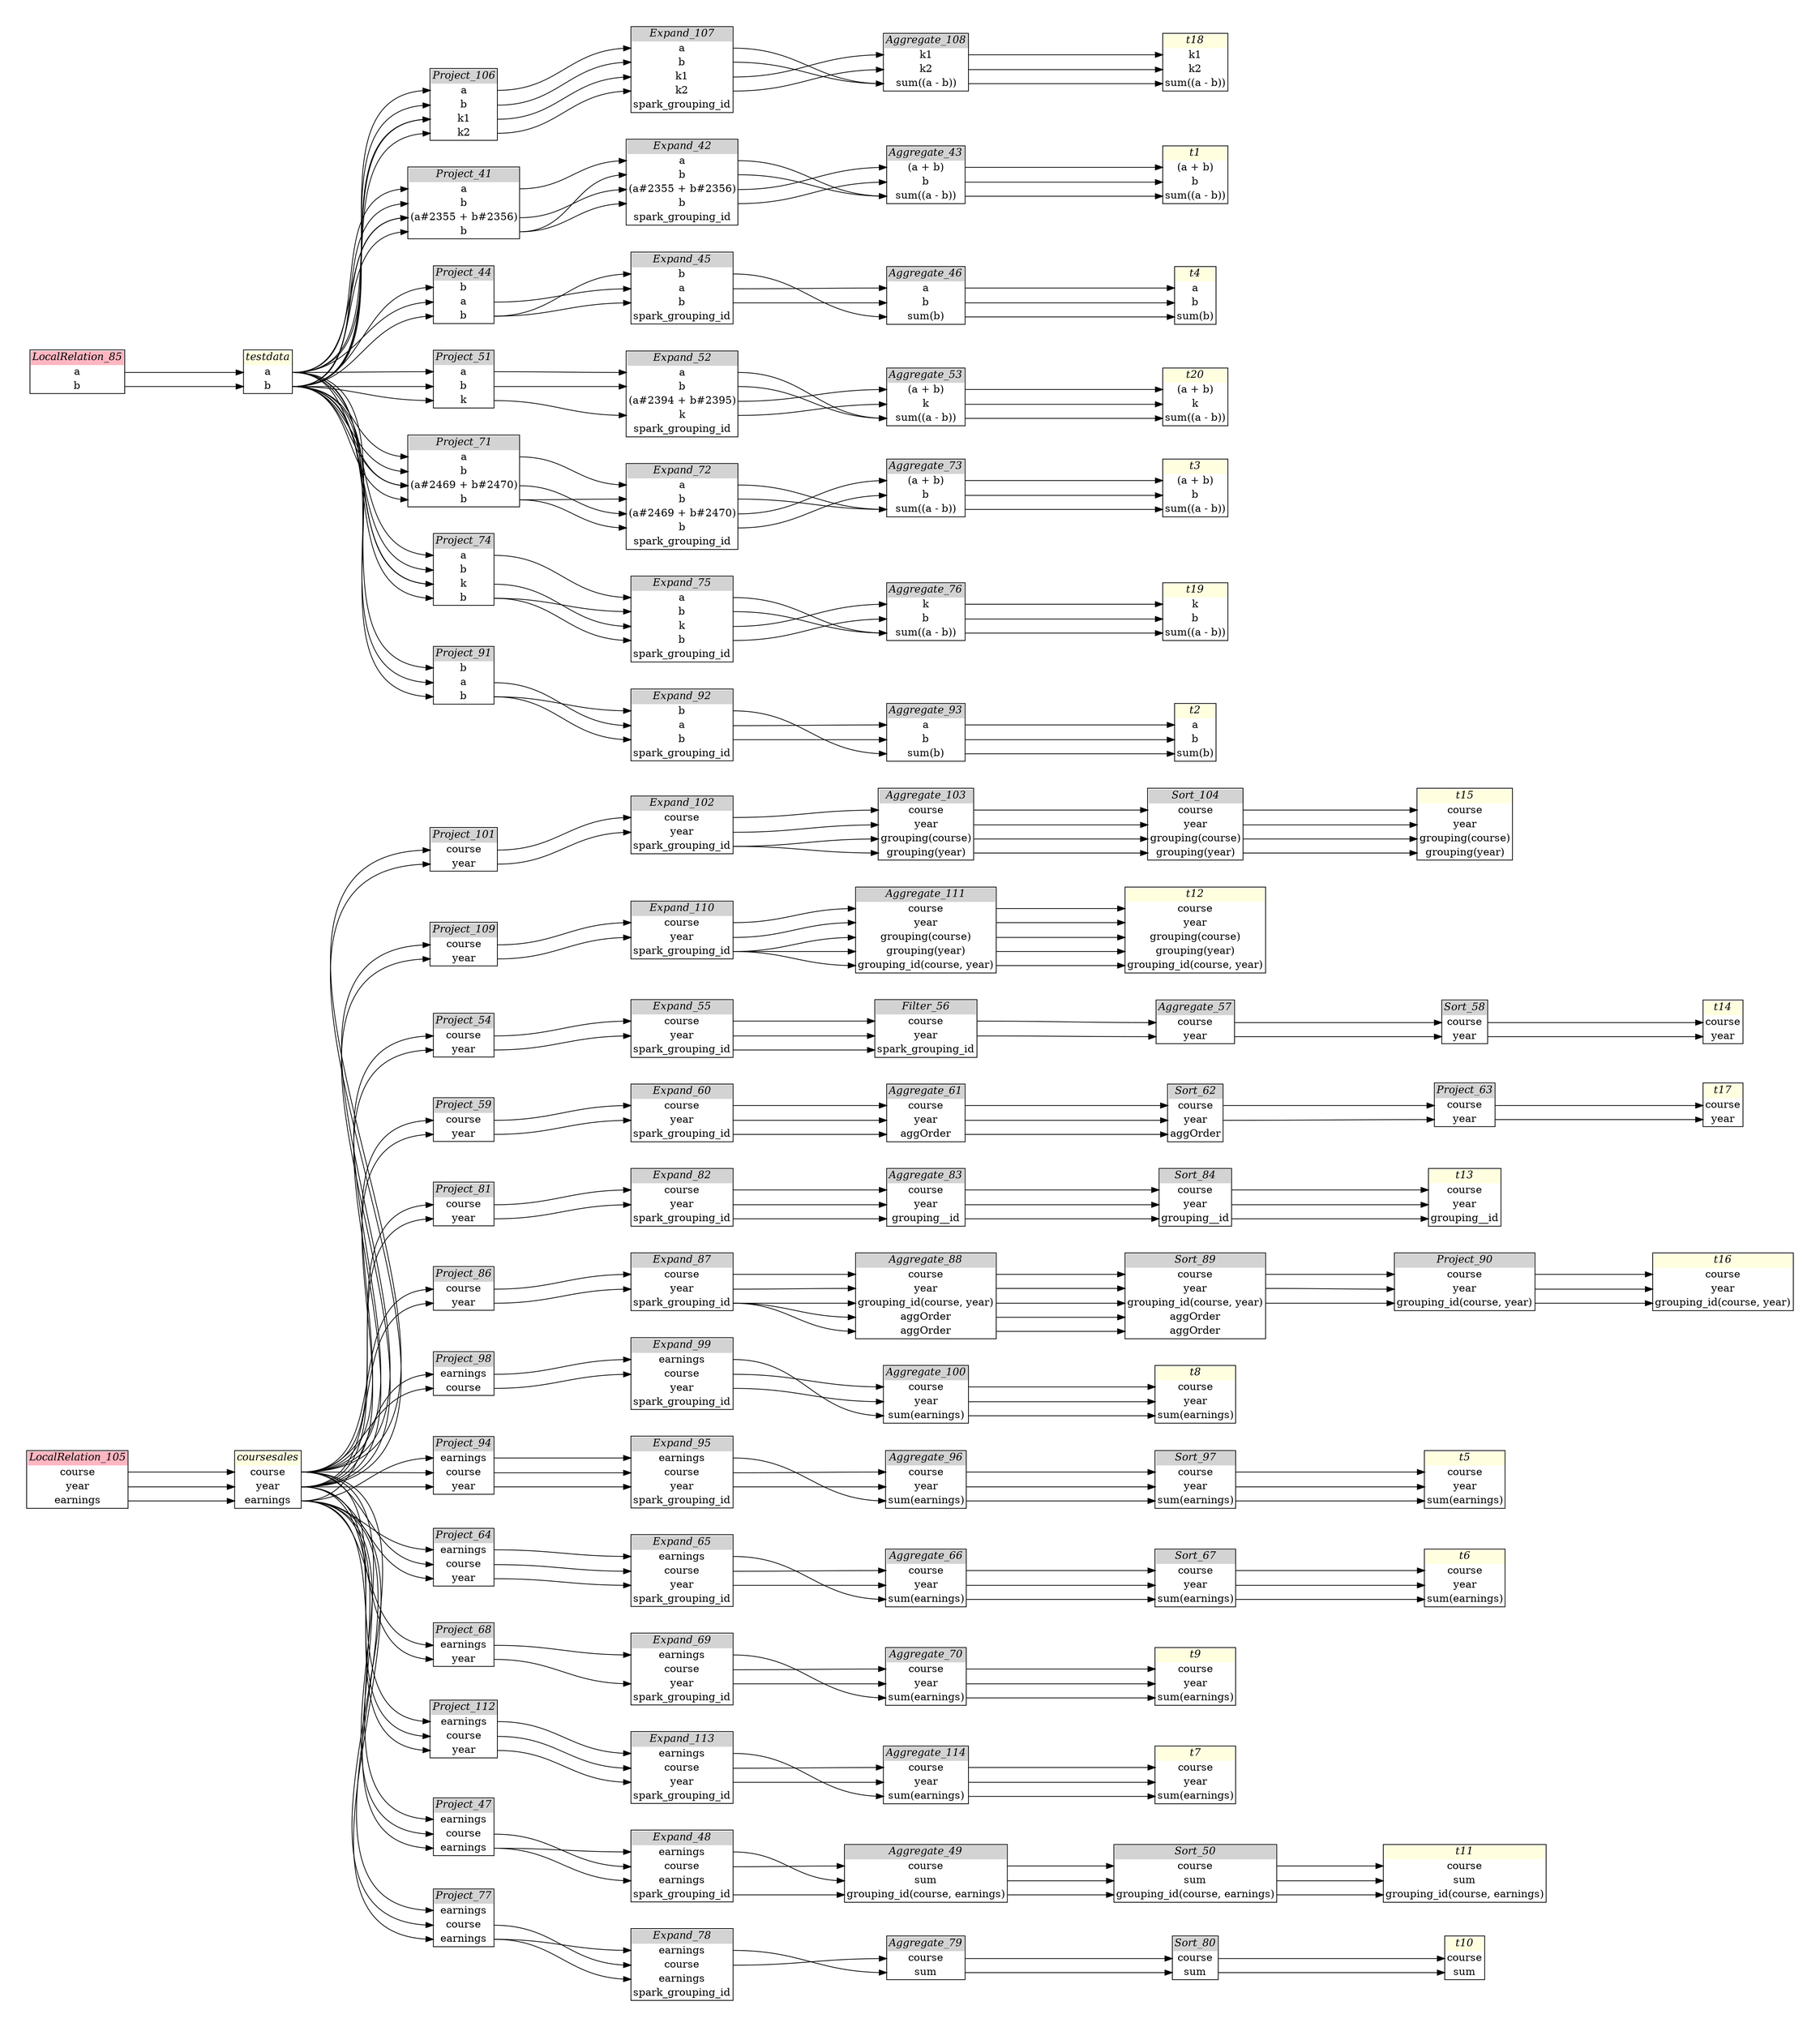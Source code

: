 // Automatically generated by SQLFlowTestSuite


digraph {
  graph [pad="0.5", nodesep="0.5", ranksep="2", fontname="Helvetica"];
  node [shape=plain]
  rankdir=LR;

  
"Aggregate_100" [label=<
<table border="1" cellborder="0" cellspacing="0">
  <tr><td bgcolor="lightgray" port="nodeName"><i>Aggregate_100</i></td></tr>
  <tr><td port="0">course</td></tr>
<tr><td port="1">year</td></tr>
<tr><td port="2">sum(earnings)</td></tr>
</table>>];
         

"Aggregate_103" [label=<
<table border="1" cellborder="0" cellspacing="0">
  <tr><td bgcolor="lightgray" port="nodeName"><i>Aggregate_103</i></td></tr>
  <tr><td port="0">course</td></tr>
<tr><td port="1">year</td></tr>
<tr><td port="2">grouping(course)</td></tr>
<tr><td port="3">grouping(year)</td></tr>
</table>>];
         

"Aggregate_108" [label=<
<table border="1" cellborder="0" cellspacing="0">
  <tr><td bgcolor="lightgray" port="nodeName"><i>Aggregate_108</i></td></tr>
  <tr><td port="0">k1</td></tr>
<tr><td port="1">k2</td></tr>
<tr><td port="2">sum((a - b))</td></tr>
</table>>];
         

"Aggregate_111" [label=<
<table border="1" cellborder="0" cellspacing="0">
  <tr><td bgcolor="lightgray" port="nodeName"><i>Aggregate_111</i></td></tr>
  <tr><td port="0">course</td></tr>
<tr><td port="1">year</td></tr>
<tr><td port="2">grouping(course)</td></tr>
<tr><td port="3">grouping(year)</td></tr>
<tr><td port="4">grouping_id(course, year)</td></tr>
</table>>];
         

"Aggregate_114" [label=<
<table border="1" cellborder="0" cellspacing="0">
  <tr><td bgcolor="lightgray" port="nodeName"><i>Aggregate_114</i></td></tr>
  <tr><td port="0">course</td></tr>
<tr><td port="1">year</td></tr>
<tr><td port="2">sum(earnings)</td></tr>
</table>>];
         

"Aggregate_43" [label=<
<table border="1" cellborder="0" cellspacing="0">
  <tr><td bgcolor="lightgray" port="nodeName"><i>Aggregate_43</i></td></tr>
  <tr><td port="0">(a + b)</td></tr>
<tr><td port="1">b</td></tr>
<tr><td port="2">sum((a - b))</td></tr>
</table>>];
         

"Aggregate_46" [label=<
<table border="1" cellborder="0" cellspacing="0">
  <tr><td bgcolor="lightgray" port="nodeName"><i>Aggregate_46</i></td></tr>
  <tr><td port="0">a</td></tr>
<tr><td port="1">b</td></tr>
<tr><td port="2">sum(b)</td></tr>
</table>>];
         

"Aggregate_49" [label=<
<table border="1" cellborder="0" cellspacing="0">
  <tr><td bgcolor="lightgray" port="nodeName"><i>Aggregate_49</i></td></tr>
  <tr><td port="0">course</td></tr>
<tr><td port="1">sum</td></tr>
<tr><td port="2">grouping_id(course, earnings)</td></tr>
</table>>];
         

"Aggregate_53" [label=<
<table border="1" cellborder="0" cellspacing="0">
  <tr><td bgcolor="lightgray" port="nodeName"><i>Aggregate_53</i></td></tr>
  <tr><td port="0">(a + b)</td></tr>
<tr><td port="1">k</td></tr>
<tr><td port="2">sum((a - b))</td></tr>
</table>>];
         

"Aggregate_57" [label=<
<table border="1" cellborder="0" cellspacing="0">
  <tr><td bgcolor="lightgray" port="nodeName"><i>Aggregate_57</i></td></tr>
  <tr><td port="0">course</td></tr>
<tr><td port="1">year</td></tr>
</table>>];
         

"Aggregate_61" [label=<
<table border="1" cellborder="0" cellspacing="0">
  <tr><td bgcolor="lightgray" port="nodeName"><i>Aggregate_61</i></td></tr>
  <tr><td port="0">course</td></tr>
<tr><td port="1">year</td></tr>
<tr><td port="2">aggOrder</td></tr>
</table>>];
         

"Aggregate_66" [label=<
<table border="1" cellborder="0" cellspacing="0">
  <tr><td bgcolor="lightgray" port="nodeName"><i>Aggregate_66</i></td></tr>
  <tr><td port="0">course</td></tr>
<tr><td port="1">year</td></tr>
<tr><td port="2">sum(earnings)</td></tr>
</table>>];
         

"Aggregate_70" [label=<
<table border="1" cellborder="0" cellspacing="0">
  <tr><td bgcolor="lightgray" port="nodeName"><i>Aggregate_70</i></td></tr>
  <tr><td port="0">course</td></tr>
<tr><td port="1">year</td></tr>
<tr><td port="2">sum(earnings)</td></tr>
</table>>];
         

"Aggregate_73" [label=<
<table border="1" cellborder="0" cellspacing="0">
  <tr><td bgcolor="lightgray" port="nodeName"><i>Aggregate_73</i></td></tr>
  <tr><td port="0">(a + b)</td></tr>
<tr><td port="1">b</td></tr>
<tr><td port="2">sum((a - b))</td></tr>
</table>>];
         

"Aggregate_76" [label=<
<table border="1" cellborder="0" cellspacing="0">
  <tr><td bgcolor="lightgray" port="nodeName"><i>Aggregate_76</i></td></tr>
  <tr><td port="0">k</td></tr>
<tr><td port="1">b</td></tr>
<tr><td port="2">sum((a - b))</td></tr>
</table>>];
         

"Aggregate_79" [label=<
<table border="1" cellborder="0" cellspacing="0">
  <tr><td bgcolor="lightgray" port="nodeName"><i>Aggregate_79</i></td></tr>
  <tr><td port="0">course</td></tr>
<tr><td port="1">sum</td></tr>
</table>>];
         

"Aggregate_83" [label=<
<table border="1" cellborder="0" cellspacing="0">
  <tr><td bgcolor="lightgray" port="nodeName"><i>Aggregate_83</i></td></tr>
  <tr><td port="0">course</td></tr>
<tr><td port="1">year</td></tr>
<tr><td port="2">grouping__id</td></tr>
</table>>];
         

"Aggregate_88" [label=<
<table border="1" cellborder="0" cellspacing="0">
  <tr><td bgcolor="lightgray" port="nodeName"><i>Aggregate_88</i></td></tr>
  <tr><td port="0">course</td></tr>
<tr><td port="1">year</td></tr>
<tr><td port="2">grouping_id(course, year)</td></tr>
<tr><td port="3">aggOrder</td></tr>
<tr><td port="4">aggOrder</td></tr>
</table>>];
         

"Aggregate_93" [label=<
<table border="1" cellborder="0" cellspacing="0">
  <tr><td bgcolor="lightgray" port="nodeName"><i>Aggregate_93</i></td></tr>
  <tr><td port="0">a</td></tr>
<tr><td port="1">b</td></tr>
<tr><td port="2">sum(b)</td></tr>
</table>>];
         

"Aggregate_96" [label=<
<table border="1" cellborder="0" cellspacing="0">
  <tr><td bgcolor="lightgray" port="nodeName"><i>Aggregate_96</i></td></tr>
  <tr><td port="0">course</td></tr>
<tr><td port="1">year</td></tr>
<tr><td port="2">sum(earnings)</td></tr>
</table>>];
         

"Expand_102" [label=<
<table border="1" cellborder="0" cellspacing="0">
  <tr><td bgcolor="lightgray" port="nodeName"><i>Expand_102</i></td></tr>
  <tr><td port="0">course</td></tr>
<tr><td port="1">year</td></tr>
<tr><td port="2">spark_grouping_id</td></tr>
</table>>];
         

"Expand_107" [label=<
<table border="1" cellborder="0" cellspacing="0">
  <tr><td bgcolor="lightgray" port="nodeName"><i>Expand_107</i></td></tr>
  <tr><td port="0">a</td></tr>
<tr><td port="1">b</td></tr>
<tr><td port="2">k1</td></tr>
<tr><td port="3">k2</td></tr>
<tr><td port="4">spark_grouping_id</td></tr>
</table>>];
         

"Expand_110" [label=<
<table border="1" cellborder="0" cellspacing="0">
  <tr><td bgcolor="lightgray" port="nodeName"><i>Expand_110</i></td></tr>
  <tr><td port="0">course</td></tr>
<tr><td port="1">year</td></tr>
<tr><td port="2">spark_grouping_id</td></tr>
</table>>];
         

"Expand_113" [label=<
<table border="1" cellborder="0" cellspacing="0">
  <tr><td bgcolor="lightgray" port="nodeName"><i>Expand_113</i></td></tr>
  <tr><td port="0">earnings</td></tr>
<tr><td port="1">course</td></tr>
<tr><td port="2">year</td></tr>
<tr><td port="3">spark_grouping_id</td></tr>
</table>>];
         

"Expand_42" [label=<
<table border="1" cellborder="0" cellspacing="0">
  <tr><td bgcolor="lightgray" port="nodeName"><i>Expand_42</i></td></tr>
  <tr><td port="0">a</td></tr>
<tr><td port="1">b</td></tr>
<tr><td port="2">(a#2355 + b#2356)</td></tr>
<tr><td port="3">b</td></tr>
<tr><td port="4">spark_grouping_id</td></tr>
</table>>];
         

"Expand_45" [label=<
<table border="1" cellborder="0" cellspacing="0">
  <tr><td bgcolor="lightgray" port="nodeName"><i>Expand_45</i></td></tr>
  <tr><td port="0">b</td></tr>
<tr><td port="1">a</td></tr>
<tr><td port="2">b</td></tr>
<tr><td port="3">spark_grouping_id</td></tr>
</table>>];
         

"Expand_48" [label=<
<table border="1" cellborder="0" cellspacing="0">
  <tr><td bgcolor="lightgray" port="nodeName"><i>Expand_48</i></td></tr>
  <tr><td port="0">earnings</td></tr>
<tr><td port="1">course</td></tr>
<tr><td port="2">earnings</td></tr>
<tr><td port="3">spark_grouping_id</td></tr>
</table>>];
         

"Expand_52" [label=<
<table border="1" cellborder="0" cellspacing="0">
  <tr><td bgcolor="lightgray" port="nodeName"><i>Expand_52</i></td></tr>
  <tr><td port="0">a</td></tr>
<tr><td port="1">b</td></tr>
<tr><td port="2">(a#2394 + b#2395)</td></tr>
<tr><td port="3">k</td></tr>
<tr><td port="4">spark_grouping_id</td></tr>
</table>>];
         

"Expand_55" [label=<
<table border="1" cellborder="0" cellspacing="0">
  <tr><td bgcolor="lightgray" port="nodeName"><i>Expand_55</i></td></tr>
  <tr><td port="0">course</td></tr>
<tr><td port="1">year</td></tr>
<tr><td port="2">spark_grouping_id</td></tr>
</table>>];
         

"Expand_60" [label=<
<table border="1" cellborder="0" cellspacing="0">
  <tr><td bgcolor="lightgray" port="nodeName"><i>Expand_60</i></td></tr>
  <tr><td port="0">course</td></tr>
<tr><td port="1">year</td></tr>
<tr><td port="2">spark_grouping_id</td></tr>
</table>>];
         

"Expand_65" [label=<
<table border="1" cellborder="0" cellspacing="0">
  <tr><td bgcolor="lightgray" port="nodeName"><i>Expand_65</i></td></tr>
  <tr><td port="0">earnings</td></tr>
<tr><td port="1">course</td></tr>
<tr><td port="2">year</td></tr>
<tr><td port="3">spark_grouping_id</td></tr>
</table>>];
         

"Expand_69" [label=<
<table border="1" cellborder="0" cellspacing="0">
  <tr><td bgcolor="lightgray" port="nodeName"><i>Expand_69</i></td></tr>
  <tr><td port="0">earnings</td></tr>
<tr><td port="1">course</td></tr>
<tr><td port="2">year</td></tr>
<tr><td port="3">spark_grouping_id</td></tr>
</table>>];
         

"Expand_72" [label=<
<table border="1" cellborder="0" cellspacing="0">
  <tr><td bgcolor="lightgray" port="nodeName"><i>Expand_72</i></td></tr>
  <tr><td port="0">a</td></tr>
<tr><td port="1">b</td></tr>
<tr><td port="2">(a#2469 + b#2470)</td></tr>
<tr><td port="3">b</td></tr>
<tr><td port="4">spark_grouping_id</td></tr>
</table>>];
         

"Expand_75" [label=<
<table border="1" cellborder="0" cellspacing="0">
  <tr><td bgcolor="lightgray" port="nodeName"><i>Expand_75</i></td></tr>
  <tr><td port="0">a</td></tr>
<tr><td port="1">b</td></tr>
<tr><td port="2">k</td></tr>
<tr><td port="3">b</td></tr>
<tr><td port="4">spark_grouping_id</td></tr>
</table>>];
         

"Expand_78" [label=<
<table border="1" cellborder="0" cellspacing="0">
  <tr><td bgcolor="lightgray" port="nodeName"><i>Expand_78</i></td></tr>
  <tr><td port="0">earnings</td></tr>
<tr><td port="1">course</td></tr>
<tr><td port="2">earnings</td></tr>
<tr><td port="3">spark_grouping_id</td></tr>
</table>>];
         

"Expand_82" [label=<
<table border="1" cellborder="0" cellspacing="0">
  <tr><td bgcolor="lightgray" port="nodeName"><i>Expand_82</i></td></tr>
  <tr><td port="0">course</td></tr>
<tr><td port="1">year</td></tr>
<tr><td port="2">spark_grouping_id</td></tr>
</table>>];
         

"Expand_87" [label=<
<table border="1" cellborder="0" cellspacing="0">
  <tr><td bgcolor="lightgray" port="nodeName"><i>Expand_87</i></td></tr>
  <tr><td port="0">course</td></tr>
<tr><td port="1">year</td></tr>
<tr><td port="2">spark_grouping_id</td></tr>
</table>>];
         

"Expand_92" [label=<
<table border="1" cellborder="0" cellspacing="0">
  <tr><td bgcolor="lightgray" port="nodeName"><i>Expand_92</i></td></tr>
  <tr><td port="0">b</td></tr>
<tr><td port="1">a</td></tr>
<tr><td port="2">b</td></tr>
<tr><td port="3">spark_grouping_id</td></tr>
</table>>];
         

"Expand_95" [label=<
<table border="1" cellborder="0" cellspacing="0">
  <tr><td bgcolor="lightgray" port="nodeName"><i>Expand_95</i></td></tr>
  <tr><td port="0">earnings</td></tr>
<tr><td port="1">course</td></tr>
<tr><td port="2">year</td></tr>
<tr><td port="3">spark_grouping_id</td></tr>
</table>>];
         

"Expand_99" [label=<
<table border="1" cellborder="0" cellspacing="0">
  <tr><td bgcolor="lightgray" port="nodeName"><i>Expand_99</i></td></tr>
  <tr><td port="0">earnings</td></tr>
<tr><td port="1">course</td></tr>
<tr><td port="2">year</td></tr>
<tr><td port="3">spark_grouping_id</td></tr>
</table>>];
         

"Filter_56" [label=<
<table border="1" cellborder="0" cellspacing="0">
  <tr><td bgcolor="lightgray" port="nodeName"><i>Filter_56</i></td></tr>
  <tr><td port="0">course</td></tr>
<tr><td port="1">year</td></tr>
<tr><td port="2">spark_grouping_id</td></tr>
</table>>];
         

"LocalRelation_105" [label=<
<table border="1" cellborder="0" cellspacing="0">
  <tr><td bgcolor="lightpink" port="nodeName"><i>LocalRelation_105</i></td></tr>
  <tr><td port="0">course</td></tr>
<tr><td port="1">year</td></tr>
<tr><td port="2">earnings</td></tr>
</table>>];
       

"LocalRelation_85" [label=<
<table border="1" cellborder="0" cellspacing="0">
  <tr><td bgcolor="lightpink" port="nodeName"><i>LocalRelation_85</i></td></tr>
  <tr><td port="0">a</td></tr>
<tr><td port="1">b</td></tr>
</table>>];
       

"Project_101" [label=<
<table border="1" cellborder="0" cellspacing="0">
  <tr><td bgcolor="lightgray" port="nodeName"><i>Project_101</i></td></tr>
  <tr><td port="0">course</td></tr>
<tr><td port="1">year</td></tr>
</table>>];
         

"Project_106" [label=<
<table border="1" cellborder="0" cellspacing="0">
  <tr><td bgcolor="lightgray" port="nodeName"><i>Project_106</i></td></tr>
  <tr><td port="0">a</td></tr>
<tr><td port="1">b</td></tr>
<tr><td port="2">k1</td></tr>
<tr><td port="3">k2</td></tr>
</table>>];
         

"Project_109" [label=<
<table border="1" cellborder="0" cellspacing="0">
  <tr><td bgcolor="lightgray" port="nodeName"><i>Project_109</i></td></tr>
  <tr><td port="0">course</td></tr>
<tr><td port="1">year</td></tr>
</table>>];
         

"Project_112" [label=<
<table border="1" cellborder="0" cellspacing="0">
  <tr><td bgcolor="lightgray" port="nodeName"><i>Project_112</i></td></tr>
  <tr><td port="0">earnings</td></tr>
<tr><td port="1">course</td></tr>
<tr><td port="2">year</td></tr>
</table>>];
         

"Project_41" [label=<
<table border="1" cellborder="0" cellspacing="0">
  <tr><td bgcolor="lightgray" port="nodeName"><i>Project_41</i></td></tr>
  <tr><td port="0">a</td></tr>
<tr><td port="1">b</td></tr>
<tr><td port="2">(a#2355 + b#2356)</td></tr>
<tr><td port="3">b</td></tr>
</table>>];
         

"Project_44" [label=<
<table border="1" cellborder="0" cellspacing="0">
  <tr><td bgcolor="lightgray" port="nodeName"><i>Project_44</i></td></tr>
  <tr><td port="0">b</td></tr>
<tr><td port="1">a</td></tr>
<tr><td port="2">b</td></tr>
</table>>];
         

"Project_47" [label=<
<table border="1" cellborder="0" cellspacing="0">
  <tr><td bgcolor="lightgray" port="nodeName"><i>Project_47</i></td></tr>
  <tr><td port="0">earnings</td></tr>
<tr><td port="1">course</td></tr>
<tr><td port="2">earnings</td></tr>
</table>>];
         

"Project_51" [label=<
<table border="1" cellborder="0" cellspacing="0">
  <tr><td bgcolor="lightgray" port="nodeName"><i>Project_51</i></td></tr>
  <tr><td port="0">a</td></tr>
<tr><td port="1">b</td></tr>
<tr><td port="2">k</td></tr>
</table>>];
         

"Project_54" [label=<
<table border="1" cellborder="0" cellspacing="0">
  <tr><td bgcolor="lightgray" port="nodeName"><i>Project_54</i></td></tr>
  <tr><td port="0">course</td></tr>
<tr><td port="1">year</td></tr>
</table>>];
         

"Project_59" [label=<
<table border="1" cellborder="0" cellspacing="0">
  <tr><td bgcolor="lightgray" port="nodeName"><i>Project_59</i></td></tr>
  <tr><td port="0">course</td></tr>
<tr><td port="1">year</td></tr>
</table>>];
         

"Project_63" [label=<
<table border="1" cellborder="0" cellspacing="0">
  <tr><td bgcolor="lightgray" port="nodeName"><i>Project_63</i></td></tr>
  <tr><td port="0">course</td></tr>
<tr><td port="1">year</td></tr>
</table>>];
         

"Project_64" [label=<
<table border="1" cellborder="0" cellspacing="0">
  <tr><td bgcolor="lightgray" port="nodeName"><i>Project_64</i></td></tr>
  <tr><td port="0">earnings</td></tr>
<tr><td port="1">course</td></tr>
<tr><td port="2">year</td></tr>
</table>>];
         

"Project_68" [label=<
<table border="1" cellborder="0" cellspacing="0">
  <tr><td bgcolor="lightgray" port="nodeName"><i>Project_68</i></td></tr>
  <tr><td port="0">earnings</td></tr>
<tr><td port="1">year</td></tr>
</table>>];
         

"Project_71" [label=<
<table border="1" cellborder="0" cellspacing="0">
  <tr><td bgcolor="lightgray" port="nodeName"><i>Project_71</i></td></tr>
  <tr><td port="0">a</td></tr>
<tr><td port="1">b</td></tr>
<tr><td port="2">(a#2469 + b#2470)</td></tr>
<tr><td port="3">b</td></tr>
</table>>];
         

"Project_74" [label=<
<table border="1" cellborder="0" cellspacing="0">
  <tr><td bgcolor="lightgray" port="nodeName"><i>Project_74</i></td></tr>
  <tr><td port="0">a</td></tr>
<tr><td port="1">b</td></tr>
<tr><td port="2">k</td></tr>
<tr><td port="3">b</td></tr>
</table>>];
         

"Project_77" [label=<
<table border="1" cellborder="0" cellspacing="0">
  <tr><td bgcolor="lightgray" port="nodeName"><i>Project_77</i></td></tr>
  <tr><td port="0">earnings</td></tr>
<tr><td port="1">course</td></tr>
<tr><td port="2">earnings</td></tr>
</table>>];
         

"Project_81" [label=<
<table border="1" cellborder="0" cellspacing="0">
  <tr><td bgcolor="lightgray" port="nodeName"><i>Project_81</i></td></tr>
  <tr><td port="0">course</td></tr>
<tr><td port="1">year</td></tr>
</table>>];
         

"Project_86" [label=<
<table border="1" cellborder="0" cellspacing="0">
  <tr><td bgcolor="lightgray" port="nodeName"><i>Project_86</i></td></tr>
  <tr><td port="0">course</td></tr>
<tr><td port="1">year</td></tr>
</table>>];
         

"Project_90" [label=<
<table border="1" cellborder="0" cellspacing="0">
  <tr><td bgcolor="lightgray" port="nodeName"><i>Project_90</i></td></tr>
  <tr><td port="0">course</td></tr>
<tr><td port="1">year</td></tr>
<tr><td port="2">grouping_id(course, year)</td></tr>
</table>>];
         

"Project_91" [label=<
<table border="1" cellborder="0" cellspacing="0">
  <tr><td bgcolor="lightgray" port="nodeName"><i>Project_91</i></td></tr>
  <tr><td port="0">b</td></tr>
<tr><td port="1">a</td></tr>
<tr><td port="2">b</td></tr>
</table>>];
         

"Project_94" [label=<
<table border="1" cellborder="0" cellspacing="0">
  <tr><td bgcolor="lightgray" port="nodeName"><i>Project_94</i></td></tr>
  <tr><td port="0">earnings</td></tr>
<tr><td port="1">course</td></tr>
<tr><td port="2">year</td></tr>
</table>>];
         

"Project_98" [label=<
<table border="1" cellborder="0" cellspacing="0">
  <tr><td bgcolor="lightgray" port="nodeName"><i>Project_98</i></td></tr>
  <tr><td port="0">earnings</td></tr>
<tr><td port="1">course</td></tr>
</table>>];
         

"Sort_104" [label=<
<table border="1" cellborder="0" cellspacing="0">
  <tr><td bgcolor="lightgray" port="nodeName"><i>Sort_104</i></td></tr>
  <tr><td port="0">course</td></tr>
<tr><td port="1">year</td></tr>
<tr><td port="2">grouping(course)</td></tr>
<tr><td port="3">grouping(year)</td></tr>
</table>>];
         

"Sort_50" [label=<
<table border="1" cellborder="0" cellspacing="0">
  <tr><td bgcolor="lightgray" port="nodeName"><i>Sort_50</i></td></tr>
  <tr><td port="0">course</td></tr>
<tr><td port="1">sum</td></tr>
<tr><td port="2">grouping_id(course, earnings)</td></tr>
</table>>];
         

"Sort_58" [label=<
<table border="1" cellborder="0" cellspacing="0">
  <tr><td bgcolor="lightgray" port="nodeName"><i>Sort_58</i></td></tr>
  <tr><td port="0">course</td></tr>
<tr><td port="1">year</td></tr>
</table>>];
         

"Sort_62" [label=<
<table border="1" cellborder="0" cellspacing="0">
  <tr><td bgcolor="lightgray" port="nodeName"><i>Sort_62</i></td></tr>
  <tr><td port="0">course</td></tr>
<tr><td port="1">year</td></tr>
<tr><td port="2">aggOrder</td></tr>
</table>>];
         

"Sort_67" [label=<
<table border="1" cellborder="0" cellspacing="0">
  <tr><td bgcolor="lightgray" port="nodeName"><i>Sort_67</i></td></tr>
  <tr><td port="0">course</td></tr>
<tr><td port="1">year</td></tr>
<tr><td port="2">sum(earnings)</td></tr>
</table>>];
         

"Sort_80" [label=<
<table border="1" cellborder="0" cellspacing="0">
  <tr><td bgcolor="lightgray" port="nodeName"><i>Sort_80</i></td></tr>
  <tr><td port="0">course</td></tr>
<tr><td port="1">sum</td></tr>
</table>>];
         

"Sort_84" [label=<
<table border="1" cellborder="0" cellspacing="0">
  <tr><td bgcolor="lightgray" port="nodeName"><i>Sort_84</i></td></tr>
  <tr><td port="0">course</td></tr>
<tr><td port="1">year</td></tr>
<tr><td port="2">grouping__id</td></tr>
</table>>];
         

"Sort_89" [label=<
<table border="1" cellborder="0" cellspacing="0">
  <tr><td bgcolor="lightgray" port="nodeName"><i>Sort_89</i></td></tr>
  <tr><td port="0">course</td></tr>
<tr><td port="1">year</td></tr>
<tr><td port="2">grouping_id(course, year)</td></tr>
<tr><td port="3">aggOrder</td></tr>
<tr><td port="4">aggOrder</td></tr>
</table>>];
         

"Sort_97" [label=<
<table border="1" cellborder="0" cellspacing="0">
  <tr><td bgcolor="lightgray" port="nodeName"><i>Sort_97</i></td></tr>
  <tr><td port="0">course</td></tr>
<tr><td port="1">year</td></tr>
<tr><td port="2">sum(earnings)</td></tr>
</table>>];
         

"coursesales" [label=<
<table border="1" cellborder="0" cellspacing="0">
  <tr><td bgcolor="lightyellow" port="nodeName"><i>coursesales</i></td></tr>
  <tr><td port="0">course</td></tr>
<tr><td port="1">year</td></tr>
<tr><td port="2">earnings</td></tr>
</table>>];
       

"coursesales" [label=<
<table border="1" cellborder="0" cellspacing="0">
  <tr><td bgcolor="lightyellow" port="nodeName"><i>coursesales</i></td></tr>
  <tr><td port="0">course</td></tr>
<tr><td port="1">year</td></tr>
<tr><td port="2">earnings</td></tr>
</table>>];
       

"coursesales" [label=<
<table border="1" cellborder="0" cellspacing="0">
  <tr><td bgcolor="lightyellow" port="nodeName"><i>coursesales</i></td></tr>
  <tr><td port="0">course</td></tr>
<tr><td port="1">year</td></tr>
<tr><td port="2">earnings</td></tr>
</table>>];
       

"coursesales" [label=<
<table border="1" cellborder="0" cellspacing="0">
  <tr><td bgcolor="lightyellow" port="nodeName"><i>coursesales</i></td></tr>
  <tr><td port="0">course</td></tr>
<tr><td port="1">year</td></tr>
<tr><td port="2">earnings</td></tr>
</table>>];
       

"coursesales" [label=<
<table border="1" cellborder="0" cellspacing="0">
  <tr><td bgcolor="lightyellow" port="nodeName"><i>coursesales</i></td></tr>
  <tr><td port="0">course</td></tr>
<tr><td port="1">year</td></tr>
<tr><td port="2">earnings</td></tr>
</table>>];
       

"coursesales" [label=<
<table border="1" cellborder="0" cellspacing="0">
  <tr><td bgcolor="lightyellow" port="nodeName"><i>coursesales</i></td></tr>
  <tr><td port="0">course</td></tr>
<tr><td port="1">year</td></tr>
<tr><td port="2">earnings</td></tr>
</table>>];
       

"coursesales" [label=<
<table border="1" cellborder="0" cellspacing="0">
  <tr><td bgcolor="lightyellow" port="nodeName"><i>coursesales</i></td></tr>
  <tr><td port="0">course</td></tr>
<tr><td port="1">year</td></tr>
<tr><td port="2">earnings</td></tr>
</table>>];
       

"coursesales" [label=<
<table border="1" cellborder="0" cellspacing="0">
  <tr><td bgcolor="lightyellow" port="nodeName"><i>coursesales</i></td></tr>
  <tr><td port="0">course</td></tr>
<tr><td port="1">year</td></tr>
<tr><td port="2">earnings</td></tr>
</table>>];
       

"coursesales" [label=<
<table border="1" cellborder="0" cellspacing="0">
  <tr><td bgcolor="lightyellow" port="nodeName"><i>coursesales</i></td></tr>
  <tr><td port="0">course</td></tr>
<tr><td port="1">year</td></tr>
<tr><td port="2">earnings</td></tr>
</table>>];
       

"coursesales" [label=<
<table border="1" cellborder="0" cellspacing="0">
  <tr><td bgcolor="lightyellow" port="nodeName"><i>coursesales</i></td></tr>
  <tr><td port="0">course</td></tr>
<tr><td port="1">year</td></tr>
<tr><td port="2">earnings</td></tr>
</table>>];
       

"coursesales" [label=<
<table border="1" cellborder="0" cellspacing="0">
  <tr><td bgcolor="lightyellow" port="nodeName"><i>coursesales</i></td></tr>
  <tr><td port="0">course</td></tr>
<tr><td port="1">year</td></tr>
<tr><td port="2">earnings</td></tr>
</table>>];
       

"coursesales" [label=<
<table border="1" cellborder="0" cellspacing="0">
  <tr><td bgcolor="lightyellow" port="nodeName"><i>coursesales</i></td></tr>
  <tr><td port="0">course</td></tr>
<tr><td port="1">year</td></tr>
<tr><td port="2">earnings</td></tr>
</table>>];
       

"coursesales" [label=<
<table border="1" cellborder="0" cellspacing="0">
  <tr><td bgcolor="lightyellow" port="nodeName"><i>coursesales</i></td></tr>
  <tr><td port="0">course</td></tr>
<tr><td port="1">year</td></tr>
<tr><td port="2">earnings</td></tr>
</table>>];
       

"coursesales" [label=<
<table border="1" cellborder="0" cellspacing="0">
  <tr><td bgcolor="lightyellow" port="nodeName"><i>coursesales</i></td></tr>
  <tr><td port="0">course</td></tr>
<tr><td port="1">year</td></tr>
<tr><td port="2">earnings</td></tr>
</table>>];
           

"t1" [label=<
<table border="1" cellborder="0" cellspacing="0">
  <tr><td bgcolor="lightyellow" port="nodeName"><i>t1</i></td></tr>
  <tr><td port="0">(a + b)</td></tr>
<tr><td port="1">b</td></tr>
<tr><td port="2">sum((a - b))</td></tr>
</table>>];
           

"t10" [label=<
<table border="1" cellborder="0" cellspacing="0">
  <tr><td bgcolor="lightyellow" port="nodeName"><i>t10</i></td></tr>
  <tr><td port="0">course</td></tr>
<tr><td port="1">sum</td></tr>
</table>>];
           

"t11" [label=<
<table border="1" cellborder="0" cellspacing="0">
  <tr><td bgcolor="lightyellow" port="nodeName"><i>t11</i></td></tr>
  <tr><td port="0">course</td></tr>
<tr><td port="1">sum</td></tr>
<tr><td port="2">grouping_id(course, earnings)</td></tr>
</table>>];
           

"t12" [label=<
<table border="1" cellborder="0" cellspacing="0">
  <tr><td bgcolor="lightyellow" port="nodeName"><i>t12</i></td></tr>
  <tr><td port="0">course</td></tr>
<tr><td port="1">year</td></tr>
<tr><td port="2">grouping(course)</td></tr>
<tr><td port="3">grouping(year)</td></tr>
<tr><td port="4">grouping_id(course, year)</td></tr>
</table>>];
           

"t13" [label=<
<table border="1" cellborder="0" cellspacing="0">
  <tr><td bgcolor="lightyellow" port="nodeName"><i>t13</i></td></tr>
  <tr><td port="0">course</td></tr>
<tr><td port="1">year</td></tr>
<tr><td port="2">grouping__id</td></tr>
</table>>];
           

"t14" [label=<
<table border="1" cellborder="0" cellspacing="0">
  <tr><td bgcolor="lightyellow" port="nodeName"><i>t14</i></td></tr>
  <tr><td port="0">course</td></tr>
<tr><td port="1">year</td></tr>
</table>>];
           

"t15" [label=<
<table border="1" cellborder="0" cellspacing="0">
  <tr><td bgcolor="lightyellow" port="nodeName"><i>t15</i></td></tr>
  <tr><td port="0">course</td></tr>
<tr><td port="1">year</td></tr>
<tr><td port="2">grouping(course)</td></tr>
<tr><td port="3">grouping(year)</td></tr>
</table>>];
           

"t16" [label=<
<table border="1" cellborder="0" cellspacing="0">
  <tr><td bgcolor="lightyellow" port="nodeName"><i>t16</i></td></tr>
  <tr><td port="0">course</td></tr>
<tr><td port="1">year</td></tr>
<tr><td port="2">grouping_id(course, year)</td></tr>
</table>>];
           

"t17" [label=<
<table border="1" cellborder="0" cellspacing="0">
  <tr><td bgcolor="lightyellow" port="nodeName"><i>t17</i></td></tr>
  <tr><td port="0">course</td></tr>
<tr><td port="1">year</td></tr>
</table>>];
           

"t18" [label=<
<table border="1" cellborder="0" cellspacing="0">
  <tr><td bgcolor="lightyellow" port="nodeName"><i>t18</i></td></tr>
  <tr><td port="0">k1</td></tr>
<tr><td port="1">k2</td></tr>
<tr><td port="2">sum((a - b))</td></tr>
</table>>];
           

"t19" [label=<
<table border="1" cellborder="0" cellspacing="0">
  <tr><td bgcolor="lightyellow" port="nodeName"><i>t19</i></td></tr>
  <tr><td port="0">k</td></tr>
<tr><td port="1">b</td></tr>
<tr><td port="2">sum((a - b))</td></tr>
</table>>];
           

"t2" [label=<
<table border="1" cellborder="0" cellspacing="0">
  <tr><td bgcolor="lightyellow" port="nodeName"><i>t2</i></td></tr>
  <tr><td port="0">a</td></tr>
<tr><td port="1">b</td></tr>
<tr><td port="2">sum(b)</td></tr>
</table>>];
           

"t20" [label=<
<table border="1" cellborder="0" cellspacing="0">
  <tr><td bgcolor="lightyellow" port="nodeName"><i>t20</i></td></tr>
  <tr><td port="0">(a + b)</td></tr>
<tr><td port="1">k</td></tr>
<tr><td port="2">sum((a - b))</td></tr>
</table>>];
           

"t3" [label=<
<table border="1" cellborder="0" cellspacing="0">
  <tr><td bgcolor="lightyellow" port="nodeName"><i>t3</i></td></tr>
  <tr><td port="0">(a + b)</td></tr>
<tr><td port="1">b</td></tr>
<tr><td port="2">sum((a - b))</td></tr>
</table>>];
           

"t4" [label=<
<table border="1" cellborder="0" cellspacing="0">
  <tr><td bgcolor="lightyellow" port="nodeName"><i>t4</i></td></tr>
  <tr><td port="0">a</td></tr>
<tr><td port="1">b</td></tr>
<tr><td port="2">sum(b)</td></tr>
</table>>];
           

"t5" [label=<
<table border="1" cellborder="0" cellspacing="0">
  <tr><td bgcolor="lightyellow" port="nodeName"><i>t5</i></td></tr>
  <tr><td port="0">course</td></tr>
<tr><td port="1">year</td></tr>
<tr><td port="2">sum(earnings)</td></tr>
</table>>];
           

"t6" [label=<
<table border="1" cellborder="0" cellspacing="0">
  <tr><td bgcolor="lightyellow" port="nodeName"><i>t6</i></td></tr>
  <tr><td port="0">course</td></tr>
<tr><td port="1">year</td></tr>
<tr><td port="2">sum(earnings)</td></tr>
</table>>];
           

"t7" [label=<
<table border="1" cellborder="0" cellspacing="0">
  <tr><td bgcolor="lightyellow" port="nodeName"><i>t7</i></td></tr>
  <tr><td port="0">course</td></tr>
<tr><td port="1">year</td></tr>
<tr><td port="2">sum(earnings)</td></tr>
</table>>];
           

"t8" [label=<
<table border="1" cellborder="0" cellspacing="0">
  <tr><td bgcolor="lightyellow" port="nodeName"><i>t8</i></td></tr>
  <tr><td port="0">course</td></tr>
<tr><td port="1">year</td></tr>
<tr><td port="2">sum(earnings)</td></tr>
</table>>];
           

"t9" [label=<
<table border="1" cellborder="0" cellspacing="0">
  <tr><td bgcolor="lightyellow" port="nodeName"><i>t9</i></td></tr>
  <tr><td port="0">course</td></tr>
<tr><td port="1">year</td></tr>
<tr><td port="2">sum(earnings)</td></tr>
</table>>];
           

"testdata" [label=<
<table border="1" cellborder="0" cellspacing="0">
  <tr><td bgcolor="lightyellow" port="nodeName"><i>testdata</i></td></tr>
  <tr><td port="0">a</td></tr>
<tr><td port="1">b</td></tr>
</table>>];
       

"testdata" [label=<
<table border="1" cellborder="0" cellspacing="0">
  <tr><td bgcolor="lightyellow" port="nodeName"><i>testdata</i></td></tr>
  <tr><td port="0">a</td></tr>
<tr><td port="1">b</td></tr>
</table>>];
       

"testdata" [label=<
<table border="1" cellborder="0" cellspacing="0">
  <tr><td bgcolor="lightyellow" port="nodeName"><i>testdata</i></td></tr>
  <tr><td port="0">a</td></tr>
<tr><td port="1">b</td></tr>
</table>>];
       

"testdata" [label=<
<table border="1" cellborder="0" cellspacing="0">
  <tr><td bgcolor="lightyellow" port="nodeName"><i>testdata</i></td></tr>
  <tr><td port="0">a</td></tr>
<tr><td port="1">b</td></tr>
</table>>];
       

"testdata" [label=<
<table border="1" cellborder="0" cellspacing="0">
  <tr><td bgcolor="lightyellow" port="nodeName"><i>testdata</i></td></tr>
  <tr><td port="0">a</td></tr>
<tr><td port="1">b</td></tr>
</table>>];
       

"testdata" [label=<
<table border="1" cellborder="0" cellspacing="0">
  <tr><td bgcolor="lightyellow" port="nodeName"><i>testdata</i></td></tr>
  <tr><td port="0">a</td></tr>
<tr><td port="1">b</td></tr>
</table>>];
       

"testdata" [label=<
<table border="1" cellborder="0" cellspacing="0">
  <tr><td bgcolor="lightyellow" port="nodeName"><i>testdata</i></td></tr>
  <tr><td port="0">a</td></tr>
<tr><td port="1">b</td></tr>
</table>>];
       

"testdata" [label=<
<table border="1" cellborder="0" cellspacing="0">
  <tr><td bgcolor="lightyellow" port="nodeName"><i>testdata</i></td></tr>
  <tr><td port="0">a</td></tr>
<tr><td port="1">b</td></tr>
</table>>];
           
  "Aggregate_100":0 -> "t8":0;
"Aggregate_100":1 -> "t8":1;
"Aggregate_100":2 -> "t8":2;
"Aggregate_103":0 -> "Sort_104":0;
"Aggregate_103":1 -> "Sort_104":1;
"Aggregate_103":2 -> "Sort_104":2;
"Aggregate_103":3 -> "Sort_104":3;
"Aggregate_108":0 -> "t18":0;
"Aggregate_108":1 -> "t18":1;
"Aggregate_108":2 -> "t18":2;
"Aggregate_111":0 -> "t12":0;
"Aggregate_111":1 -> "t12":1;
"Aggregate_111":2 -> "t12":2;
"Aggregate_111":3 -> "t12":3;
"Aggregate_111":4 -> "t12":4;
"Aggregate_114":0 -> "t7":0;
"Aggregate_114":1 -> "t7":1;
"Aggregate_114":2 -> "t7":2;
"Aggregate_43":0 -> "t1":0;
"Aggregate_43":1 -> "t1":1;
"Aggregate_43":2 -> "t1":2;
"Aggregate_46":0 -> "t4":0;
"Aggregate_46":1 -> "t4":1;
"Aggregate_46":2 -> "t4":2;
"Aggregate_49":0 -> "Sort_50":0;
"Aggregate_49":1 -> "Sort_50":1;
"Aggregate_49":2 -> "Sort_50":2;
"Aggregate_53":0 -> "t20":0;
"Aggregate_53":1 -> "t20":1;
"Aggregate_53":2 -> "t20":2;
"Aggregate_57":0 -> "Sort_58":0;
"Aggregate_57":1 -> "Sort_58":1;
"Aggregate_61":0 -> "Sort_62":0;
"Aggregate_61":1 -> "Sort_62":1;
"Aggregate_61":2 -> "Sort_62":2;
"Aggregate_66":0 -> "Sort_67":0;
"Aggregate_66":1 -> "Sort_67":1;
"Aggregate_66":2 -> "Sort_67":2;
"Aggregate_70":0 -> "t9":0;
"Aggregate_70":1 -> "t9":1;
"Aggregate_70":2 -> "t9":2;
"Aggregate_73":0 -> "t3":0;
"Aggregate_73":1 -> "t3":1;
"Aggregate_73":2 -> "t3":2;
"Aggregate_76":0 -> "t19":0;
"Aggregate_76":1 -> "t19":1;
"Aggregate_76":2 -> "t19":2;
"Aggregate_79":0 -> "Sort_80":0;
"Aggregate_79":1 -> "Sort_80":1;
"Aggregate_83":0 -> "Sort_84":0;
"Aggregate_83":1 -> "Sort_84":1;
"Aggregate_83":2 -> "Sort_84":2;
"Aggregate_88":0 -> "Sort_89":0;
"Aggregate_88":1 -> "Sort_89":1;
"Aggregate_88":2 -> "Sort_89":2;
"Aggregate_88":3 -> "Sort_89":3;
"Aggregate_88":4 -> "Sort_89":4;
"Aggregate_93":0 -> "t2":0;
"Aggregate_93":1 -> "t2":1;
"Aggregate_93":2 -> "t2":2;
"Aggregate_96":0 -> "Sort_97":0;
"Aggregate_96":1 -> "Sort_97":1;
"Aggregate_96":2 -> "Sort_97":2;
"Expand_102":0 -> "Aggregate_103":0;
"Expand_102":1 -> "Aggregate_103":1;
"Expand_102":2 -> "Aggregate_103":2;
"Expand_102":2 -> "Aggregate_103":3;
"Expand_107":0 -> "Aggregate_108":2;
"Expand_107":1 -> "Aggregate_108":2;
"Expand_107":2 -> "Aggregate_108":0;
"Expand_107":3 -> "Aggregate_108":1;
"Expand_110":0 -> "Aggregate_111":0;
"Expand_110":1 -> "Aggregate_111":1;
"Expand_110":2 -> "Aggregate_111":2;
"Expand_110":2 -> "Aggregate_111":3;
"Expand_110":2 -> "Aggregate_111":4;
"Expand_113":0 -> "Aggregate_114":2;
"Expand_113":1 -> "Aggregate_114":0;
"Expand_113":2 -> "Aggregate_114":1;
"Expand_42":0 -> "Aggregate_43":2;
"Expand_42":1 -> "Aggregate_43":2;
"Expand_42":2 -> "Aggregate_43":0;
"Expand_42":3 -> "Aggregate_43":1;
"Expand_45":0 -> "Aggregate_46":2;
"Expand_45":1 -> "Aggregate_46":0;
"Expand_45":2 -> "Aggregate_46":1;
"Expand_48":0 -> "Aggregate_49":1;
"Expand_48":1 -> "Aggregate_49":0;
"Expand_48":3 -> "Aggregate_49":2;
"Expand_52":0 -> "Aggregate_53":2;
"Expand_52":1 -> "Aggregate_53":2;
"Expand_52":2 -> "Aggregate_53":0;
"Expand_52":3 -> "Aggregate_53":1;
"Expand_55":0 -> "Filter_56":0;
"Expand_55":1 -> "Filter_56":1;
"Expand_55":2 -> "Filter_56":2;
"Expand_60":0 -> "Aggregate_61":0;
"Expand_60":1 -> "Aggregate_61":1;
"Expand_60":2 -> "Aggregate_61":2;
"Expand_65":0 -> "Aggregate_66":2;
"Expand_65":1 -> "Aggregate_66":0;
"Expand_65":2 -> "Aggregate_66":1;
"Expand_69":0 -> "Aggregate_70":2;
"Expand_69":1 -> "Aggregate_70":0;
"Expand_69":2 -> "Aggregate_70":1;
"Expand_72":0 -> "Aggregate_73":2;
"Expand_72":1 -> "Aggregate_73":2;
"Expand_72":2 -> "Aggregate_73":0;
"Expand_72":3 -> "Aggregate_73":1;
"Expand_75":0 -> "Aggregate_76":2;
"Expand_75":1 -> "Aggregate_76":2;
"Expand_75":2 -> "Aggregate_76":0;
"Expand_75":3 -> "Aggregate_76":1;
"Expand_78":0 -> "Aggregate_79":1;
"Expand_78":1 -> "Aggregate_79":0;
"Expand_82":0 -> "Aggregate_83":0;
"Expand_82":1 -> "Aggregate_83":1;
"Expand_82":2 -> "Aggregate_83":2;
"Expand_87":0 -> "Aggregate_88":0;
"Expand_87":1 -> "Aggregate_88":1;
"Expand_87":2 -> "Aggregate_88":2;
"Expand_87":2 -> "Aggregate_88":3;
"Expand_87":2 -> "Aggregate_88":4;
"Expand_92":0 -> "Aggregate_93":2;
"Expand_92":1 -> "Aggregate_93":0;
"Expand_92":2 -> "Aggregate_93":1;
"Expand_95":0 -> "Aggregate_96":2;
"Expand_95":1 -> "Aggregate_96":0;
"Expand_95":2 -> "Aggregate_96":1;
"Expand_99":0 -> "Aggregate_100":2;
"Expand_99":1 -> "Aggregate_100":0;
"Expand_99":2 -> "Aggregate_100":1;
"Filter_56":0 -> "Aggregate_57":0;
"Filter_56":1 -> "Aggregate_57":1;
"LocalRelation_105":0 -> "coursesales":0;
"LocalRelation_105":1 -> "coursesales":1;
"LocalRelation_105":2 -> "coursesales":2;
"LocalRelation_85":0 -> "testdata":0;
"LocalRelation_85":1 -> "testdata":1;
"Project_101":0 -> "Expand_102":0;
"Project_101":1 -> "Expand_102":1;
"Project_106":0 -> "Expand_107":0;
"Project_106":1 -> "Expand_107":1;
"Project_106":2 -> "Expand_107":2;
"Project_106":3 -> "Expand_107":3;
"Project_109":0 -> "Expand_110":0;
"Project_109":1 -> "Expand_110":1;
"Project_112":0 -> "Expand_113":0;
"Project_112":1 -> "Expand_113":1;
"Project_112":2 -> "Expand_113":2;
"Project_41":0 -> "Expand_42":0;
"Project_41":2 -> "Expand_42":2;
"Project_41":3 -> "Expand_42":1;
"Project_41":3 -> "Expand_42":3;
"Project_44":1 -> "Expand_45":1;
"Project_44":2 -> "Expand_45":0;
"Project_44":2 -> "Expand_45":2;
"Project_47":1 -> "Expand_48":1;
"Project_47":2 -> "Expand_48":0;
"Project_47":2 -> "Expand_48":2;
"Project_51":0 -> "Expand_52":0;
"Project_51":1 -> "Expand_52":1;
"Project_51":2 -> "Expand_52":3;
"Project_54":0 -> "Expand_55":0;
"Project_54":1 -> "Expand_55":1;
"Project_59":0 -> "Expand_60":0;
"Project_59":1 -> "Expand_60":1;
"Project_63":0 -> "t17":0;
"Project_63":1 -> "t17":1;
"Project_64":0 -> "Expand_65":0;
"Project_64":1 -> "Expand_65":1;
"Project_64":2 -> "Expand_65":2;
"Project_68":0 -> "Expand_69":0;
"Project_68":1 -> "Expand_69":2;
"Project_71":0 -> "Expand_72":0;
"Project_71":2 -> "Expand_72":2;
"Project_71":3 -> "Expand_72":1;
"Project_71":3 -> "Expand_72":3;
"Project_74":0 -> "Expand_75":0;
"Project_74":2 -> "Expand_75":2;
"Project_74":3 -> "Expand_75":1;
"Project_74":3 -> "Expand_75":3;
"Project_77":1 -> "Expand_78":1;
"Project_77":2 -> "Expand_78":0;
"Project_77":2 -> "Expand_78":2;
"Project_81":0 -> "Expand_82":0;
"Project_81":1 -> "Expand_82":1;
"Project_86":0 -> "Expand_87":0;
"Project_86":1 -> "Expand_87":1;
"Project_90":0 -> "t16":0;
"Project_90":1 -> "t16":1;
"Project_90":2 -> "t16":2;
"Project_91":1 -> "Expand_92":1;
"Project_91":2 -> "Expand_92":0;
"Project_91":2 -> "Expand_92":2;
"Project_94":0 -> "Expand_95":0;
"Project_94":1 -> "Expand_95":1;
"Project_94":2 -> "Expand_95":2;
"Project_98":0 -> "Expand_99":0;
"Project_98":1 -> "Expand_99":1;
"Sort_104":0 -> "t15":0;
"Sort_104":1 -> "t15":1;
"Sort_104":2 -> "t15":2;
"Sort_104":3 -> "t15":3;
"Sort_50":0 -> "t11":0;
"Sort_50":1 -> "t11":1;
"Sort_50":2 -> "t11":2;
"Sort_58":0 -> "t14":0;
"Sort_58":1 -> "t14":1;
"Sort_62":0 -> "Project_63":0;
"Sort_62":1 -> "Project_63":1;
"Sort_67":0 -> "t6":0;
"Sort_67":1 -> "t6":1;
"Sort_67":2 -> "t6":2;
"Sort_80":0 -> "t10":0;
"Sort_80":1 -> "t10":1;
"Sort_84":0 -> "t13":0;
"Sort_84":1 -> "t13":1;
"Sort_84":2 -> "t13":2;
"Sort_89":0 -> "Project_90":0;
"Sort_89":1 -> "Project_90":1;
"Sort_89":2 -> "Project_90":2;
"Sort_97":0 -> "t5":0;
"Sort_97":1 -> "t5":1;
"Sort_97":2 -> "t5":2;
"coursesales":0 -> "Project_101":0;
"coursesales":0 -> "Project_109":0;
"coursesales":0 -> "Project_112":1;
"coursesales":0 -> "Project_47":1;
"coursesales":0 -> "Project_54":0;
"coursesales":0 -> "Project_59":0;
"coursesales":0 -> "Project_64":1;
"coursesales":0 -> "Project_77":1;
"coursesales":0 -> "Project_81":0;
"coursesales":0 -> "Project_86":0;
"coursesales":0 -> "Project_94":1;
"coursesales":0 -> "Project_98":1;
"coursesales":1 -> "Project_101":1;
"coursesales":1 -> "Project_109":1;
"coursesales":1 -> "Project_112":2;
"coursesales":1 -> "Project_54":1;
"coursesales":1 -> "Project_59":1;
"coursesales":1 -> "Project_64":2;
"coursesales":1 -> "Project_68":1;
"coursesales":1 -> "Project_81":1;
"coursesales":1 -> "Project_86":1;
"coursesales":1 -> "Project_94":2;
"coursesales":2 -> "Project_112":0;
"coursesales":2 -> "Project_47":0;
"coursesales":2 -> "Project_47":2;
"coursesales":2 -> "Project_64":0;
"coursesales":2 -> "Project_68":0;
"coursesales":2 -> "Project_77":0;
"coursesales":2 -> "Project_77":2;
"coursesales":2 -> "Project_94":0;
"coursesales":2 -> "Project_98":0;
"testdata":0 -> "Project_106":0;
"testdata":0 -> "Project_106":2;
"testdata":0 -> "Project_41":0;
"testdata":0 -> "Project_41":2;
"testdata":0 -> "Project_44":1;
"testdata":0 -> "Project_51":0;
"testdata":0 -> "Project_71":0;
"testdata":0 -> "Project_71":2;
"testdata":0 -> "Project_74":0;
"testdata":0 -> "Project_74":2;
"testdata":0 -> "Project_91":1;
"testdata":1 -> "Project_106":1;
"testdata":1 -> "Project_106":2;
"testdata":1 -> "Project_106":3;
"testdata":1 -> "Project_41":1;
"testdata":1 -> "Project_41":2;
"testdata":1 -> "Project_41":3;
"testdata":1 -> "Project_44":0;
"testdata":1 -> "Project_44":2;
"testdata":1 -> "Project_51":1;
"testdata":1 -> "Project_51":2;
"testdata":1 -> "Project_71":1;
"testdata":1 -> "Project_71":2;
"testdata":1 -> "Project_71":3;
"testdata":1 -> "Project_74":1;
"testdata":1 -> "Project_74":2;
"testdata":1 -> "Project_74":3;
"testdata":1 -> "Project_91":0;
"testdata":1 -> "Project_91":2;
}
       